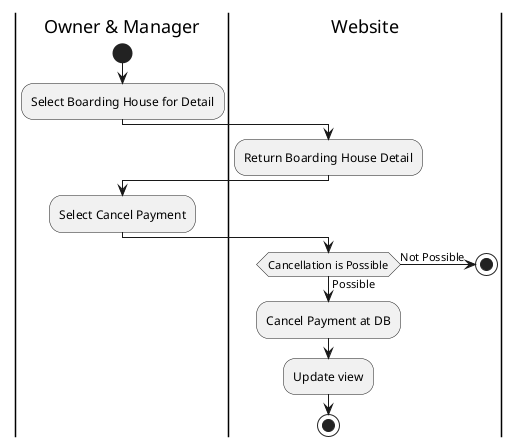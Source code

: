 @startuml
|Owner & Manager|
start
:Select Boarding House for Detail;
|Website|
:Return Boarding House Detail;
|Owner & Manager|
:Select Cancel Payment;

|Website|
if(Cancellation is Possible) then (Possible)
    :Cancel Payment at DB;
    :Update view;
else (Not Possible)
    stop
endif

stop
@enduml